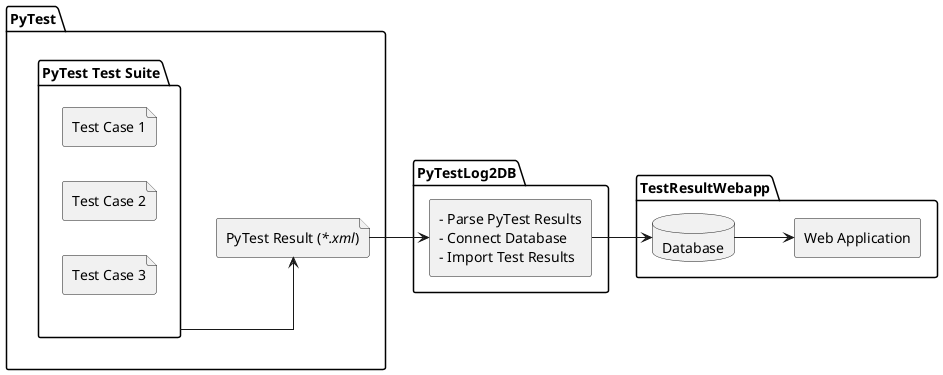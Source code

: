 @startuml

' title RobotLog2DB Data Flow

left to right direction
skinparam linetype ortho
' skinparam SequenceMessageAlign center


package "PyTest" {
    folder "PyTest Test Suite" as testsuite {
        file "Test Case 1" as tc1
        file "Test Case 2" as tc2
        file "Test Case 3" as tc3
    }
    file "PyTest Result (<i>*.xml</i>)" as result
}

package "PyTestLog2DB" {
    rectangle "- Parse PyTest Results\n- Connect Database\n- Import Test Results" as importtool
}

package "TestResultWebapp" {
    database "Database" as db
    rectangle "Web Application"  as view
}

tc1 -[hidden]- result
tc2 -[hidden]- result
tc3 -[hidden]- result
testsuite  --> result
result     --> importtool
importtool --> db
db         --> view

@enduml